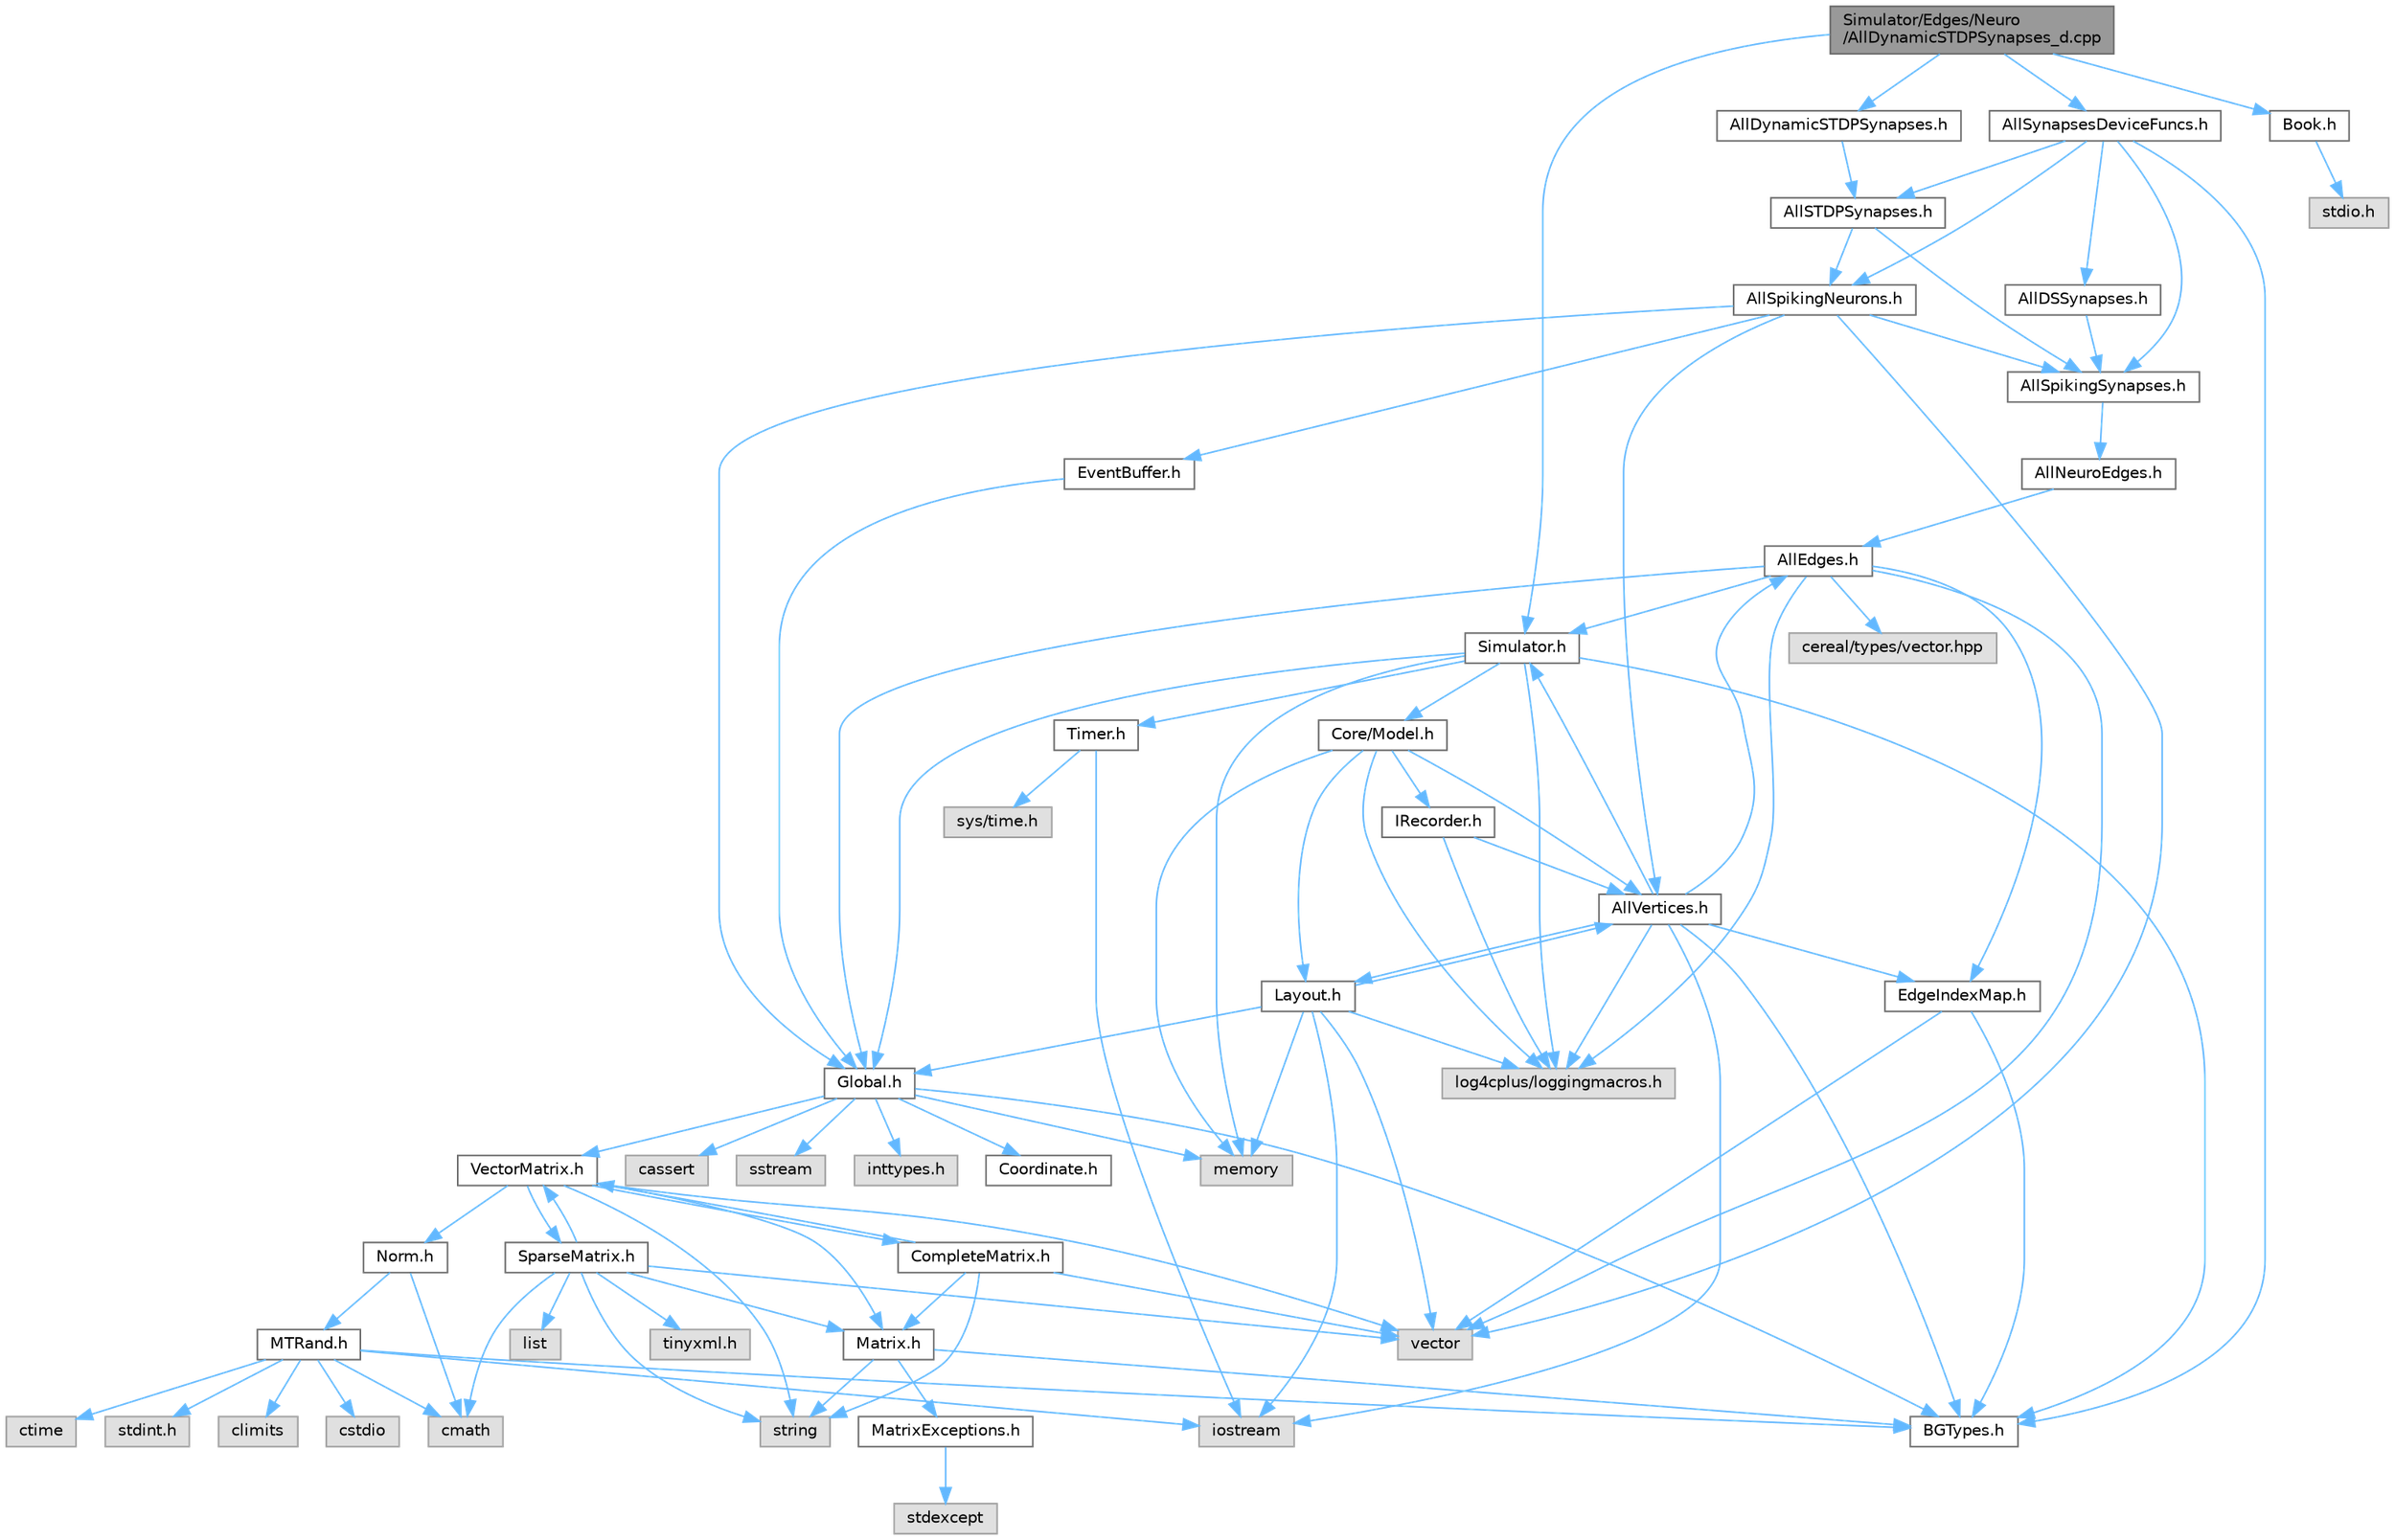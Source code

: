 digraph "Simulator/Edges/Neuro/AllDynamicSTDPSynapses_d.cpp"
{
 // LATEX_PDF_SIZE
  bgcolor="transparent";
  edge [fontname=Helvetica,fontsize=10,labelfontname=Helvetica,labelfontsize=10];
  node [fontname=Helvetica,fontsize=10,shape=box,height=0.2,width=0.4];
  Node1 [id="Node000001",label="Simulator/Edges/Neuro\l/AllDynamicSTDPSynapses_d.cpp",height=0.2,width=0.4,color="gray40", fillcolor="grey60", style="filled", fontcolor="black",tooltip="A container of all dynamic STDP synapse data."];
  Node1 -> Node2 [id="edge1_Node000001_Node000002",color="steelblue1",style="solid",tooltip=" "];
  Node2 [id="Node000002",label="AllDynamicSTDPSynapses.h",height=0.2,width=0.4,color="grey40", fillcolor="white", style="filled",URL="$_all_dynamic_s_t_d_p_synapses_8h.html",tooltip="A container of all dynamic STDP synapse data."];
  Node2 -> Node3 [id="edge2_Node000002_Node000003",color="steelblue1",style="solid",tooltip=" "];
  Node3 [id="Node000003",label="AllSTDPSynapses.h",height=0.2,width=0.4,color="grey40", fillcolor="white", style="filled",URL="$_all_s_t_d_p_synapses_8h.html",tooltip="A container of all STDP synapse data."];
  Node3 -> Node4 [id="edge3_Node000003_Node000004",color="steelblue1",style="solid",tooltip=" "];
  Node4 [id="Node000004",label="AllSpikingNeurons.h",height=0.2,width=0.4,color="grey40", fillcolor="white", style="filled",URL="$_all_spiking_neurons_8h.html",tooltip="A container of all spiking neuron data."];
  Node4 -> Node5 [id="edge4_Node000004_Node000005",color="steelblue1",style="solid",tooltip=" "];
  Node5 [id="Node000005",label="AllSpikingSynapses.h",height=0.2,width=0.4,color="grey40", fillcolor="white", style="filled",URL="$_all_spiking_synapses_8h.html",tooltip="A container of all spiking synapse data."];
  Node5 -> Node6 [id="edge5_Node000005_Node000006",color="steelblue1",style="solid",tooltip=" "];
  Node6 [id="Node000006",label="AllNeuroEdges.h",height=0.2,width=0.4,color="grey40", fillcolor="white", style="filled",URL="$_all_neuro_edges_8h.html",tooltip="A container of all edge data."];
  Node6 -> Node7 [id="edge6_Node000006_Node000007",color="steelblue1",style="solid",tooltip=" "];
  Node7 [id="Node000007",label="AllEdges.h",height=0.2,width=0.4,color="grey40", fillcolor="white", style="filled",URL="$_all_edges_8h.html",tooltip="An interface and top level implementation for edge classes."];
  Node7 -> Node8 [id="edge7_Node000007_Node000008",color="steelblue1",style="solid",tooltip=" "];
  Node8 [id="Node000008",label="EdgeIndexMap.h",height=0.2,width=0.4,color="grey40", fillcolor="white", style="filled",URL="$_edge_index_map_8h.html",tooltip="A structure maintains outgoing and edges list (forward map)."];
  Node8 -> Node9 [id="edge8_Node000008_Node000009",color="steelblue1",style="solid",tooltip=" "];
  Node9 [id="Node000009",label="BGTypes.h",height=0.2,width=0.4,color="grey40", fillcolor="white", style="filled",URL="$_b_g_types_8h.html",tooltip="Used to define uniform data type sizes based for all operating systems. Also used to test the speed o..."];
  Node8 -> Node10 [id="edge9_Node000008_Node000010",color="steelblue1",style="solid",tooltip=" "];
  Node10 [id="Node000010",label="vector",height=0.2,width=0.4,color="grey60", fillcolor="#E0E0E0", style="filled",tooltip=" "];
  Node7 -> Node11 [id="edge10_Node000007_Node000011",color="steelblue1",style="solid",tooltip=" "];
  Node11 [id="Node000011",label="Global.h",height=0.2,width=0.4,color="grey40", fillcolor="white", style="filled",URL="$_global_8h.html",tooltip="Globally available functions/variables and default parameter values."];
  Node11 -> Node12 [id="edge11_Node000011_Node000012",color="steelblue1",style="solid",tooltip=" "];
  Node12 [id="Node000012",label="cassert",height=0.2,width=0.4,color="grey60", fillcolor="#E0E0E0", style="filled",tooltip=" "];
  Node11 -> Node13 [id="edge12_Node000011_Node000013",color="steelblue1",style="solid",tooltip=" "];
  Node13 [id="Node000013",label="memory",height=0.2,width=0.4,color="grey60", fillcolor="#E0E0E0", style="filled",tooltip=" "];
  Node11 -> Node14 [id="edge13_Node000011_Node000014",color="steelblue1",style="solid",tooltip=" "];
  Node14 [id="Node000014",label="sstream",height=0.2,width=0.4,color="grey60", fillcolor="#E0E0E0", style="filled",tooltip=" "];
  Node11 -> Node15 [id="edge14_Node000011_Node000015",color="steelblue1",style="solid",tooltip=" "];
  Node15 [id="Node000015",label="inttypes.h",height=0.2,width=0.4,color="grey60", fillcolor="#E0E0E0", style="filled",tooltip=" "];
  Node11 -> Node9 [id="edge15_Node000011_Node000009",color="steelblue1",style="solid",tooltip=" "];
  Node11 -> Node16 [id="edge16_Node000011_Node000016",color="steelblue1",style="solid",tooltip=" "];
  Node16 [id="Node000016",label="Coordinate.h",height=0.2,width=0.4,color="grey40", fillcolor="white", style="filled",URL="$_coordinate_8h.html",tooltip="A container for 2-dimensional coordinates."];
  Node11 -> Node17 [id="edge17_Node000011_Node000017",color="steelblue1",style="solid",tooltip=" "];
  Node17 [id="Node000017",label="VectorMatrix.h",height=0.2,width=0.4,color="grey40", fillcolor="white", style="filled",URL="$_vector_matrix_8h.html",tooltip="An efficient implementation of a dynamically-allocated 1D array."];
  Node17 -> Node18 [id="edge18_Node000017_Node000018",color="steelblue1",style="solid",tooltip=" "];
  Node18 [id="Node000018",label="CompleteMatrix.h",height=0.2,width=0.4,color="grey40", fillcolor="white", style="filled",URL="$_complete_matrix_8h.html",tooltip="An efficient implementation of a dynamically-allocated 2D array."];
  Node18 -> Node19 [id="edge19_Node000018_Node000019",color="steelblue1",style="solid",tooltip=" "];
  Node19 [id="Node000019",label="Matrix.h",height=0.2,width=0.4,color="grey40", fillcolor="white", style="filled",URL="$_matrix_8h.html",tooltip="Abstract base class for Matrices."];
  Node19 -> Node9 [id="edge20_Node000019_Node000009",color="steelblue1",style="solid",tooltip=" "];
  Node19 -> Node20 [id="edge21_Node000019_Node000020",color="steelblue1",style="solid",tooltip=" "];
  Node20 [id="Node000020",label="MatrixExceptions.h",height=0.2,width=0.4,color="grey40", fillcolor="white", style="filled",URL="$_matrix_exceptions_8h.html",tooltip="Exception class hierarchy for Matrix classes."];
  Node20 -> Node21 [id="edge22_Node000020_Node000021",color="steelblue1",style="solid",tooltip=" "];
  Node21 [id="Node000021",label="stdexcept",height=0.2,width=0.4,color="grey60", fillcolor="#E0E0E0", style="filled",tooltip=" "];
  Node19 -> Node22 [id="edge23_Node000019_Node000022",color="steelblue1",style="solid",tooltip=" "];
  Node22 [id="Node000022",label="string",height=0.2,width=0.4,color="grey60", fillcolor="#E0E0E0", style="filled",tooltip=" "];
  Node18 -> Node17 [id="edge24_Node000018_Node000017",color="steelblue1",style="solid",tooltip=" "];
  Node18 -> Node22 [id="edge25_Node000018_Node000022",color="steelblue1",style="solid",tooltip=" "];
  Node18 -> Node10 [id="edge26_Node000018_Node000010",color="steelblue1",style="solid",tooltip=" "];
  Node17 -> Node19 [id="edge27_Node000017_Node000019",color="steelblue1",style="solid",tooltip=" "];
  Node17 -> Node23 [id="edge28_Node000017_Node000023",color="steelblue1",style="solid",tooltip=" "];
  Node23 [id="Node000023",label="Norm.h",height=0.2,width=0.4,color="grey40", fillcolor="white", style="filled",URL="$_norm_8h.html",tooltip="Normally distributed random numbers."];
  Node23 -> Node24 [id="edge29_Node000023_Node000024",color="steelblue1",style="solid",tooltip=" "];
  Node24 [id="Node000024",label="MTRand.h",height=0.2,width=0.4,color="grey40", fillcolor="white", style="filled",URL="$_m_t_rand_8h.html",tooltip="Mersenne Twister logic from Nvidia."];
  Node24 -> Node9 [id="edge30_Node000024_Node000009",color="steelblue1",style="solid",tooltip=" "];
  Node24 -> Node25 [id="edge31_Node000024_Node000025",color="steelblue1",style="solid",tooltip=" "];
  Node25 [id="Node000025",label="climits",height=0.2,width=0.4,color="grey60", fillcolor="#E0E0E0", style="filled",tooltip=" "];
  Node24 -> Node26 [id="edge32_Node000024_Node000026",color="steelblue1",style="solid",tooltip=" "];
  Node26 [id="Node000026",label="cmath",height=0.2,width=0.4,color="grey60", fillcolor="#E0E0E0", style="filled",tooltip=" "];
  Node24 -> Node27 [id="edge33_Node000024_Node000027",color="steelblue1",style="solid",tooltip=" "];
  Node27 [id="Node000027",label="cstdio",height=0.2,width=0.4,color="grey60", fillcolor="#E0E0E0", style="filled",tooltip=" "];
  Node24 -> Node28 [id="edge34_Node000024_Node000028",color="steelblue1",style="solid",tooltip=" "];
  Node28 [id="Node000028",label="ctime",height=0.2,width=0.4,color="grey60", fillcolor="#E0E0E0", style="filled",tooltip=" "];
  Node24 -> Node29 [id="edge35_Node000024_Node000029",color="steelblue1",style="solid",tooltip=" "];
  Node29 [id="Node000029",label="iostream",height=0.2,width=0.4,color="grey60", fillcolor="#E0E0E0", style="filled",tooltip=" "];
  Node24 -> Node30 [id="edge36_Node000024_Node000030",color="steelblue1",style="solid",tooltip=" "];
  Node30 [id="Node000030",label="stdint.h",height=0.2,width=0.4,color="grey60", fillcolor="#E0E0E0", style="filled",tooltip=" "];
  Node23 -> Node26 [id="edge37_Node000023_Node000026",color="steelblue1",style="solid",tooltip=" "];
  Node17 -> Node31 [id="edge38_Node000017_Node000031",color="steelblue1",style="solid",tooltip=" "];
  Node31 [id="Node000031",label="SparseMatrix.h",height=0.2,width=0.4,color="grey40", fillcolor="white", style="filled",URL="$_sparse_matrix_8h.html",tooltip="An efficient implementation of a dynamically-allocated 2D sparse array."];
  Node31 -> Node19 [id="edge39_Node000031_Node000019",color="steelblue1",style="solid",tooltip=" "];
  Node31 -> Node17 [id="edge40_Node000031_Node000017",color="steelblue1",style="solid",tooltip=" "];
  Node31 -> Node32 [id="edge41_Node000031_Node000032",color="steelblue1",style="solid",tooltip=" "];
  Node32 [id="Node000032",label="tinyxml.h",height=0.2,width=0.4,color="grey60", fillcolor="#E0E0E0", style="filled",tooltip=" "];
  Node31 -> Node26 [id="edge42_Node000031_Node000026",color="steelblue1",style="solid",tooltip=" "];
  Node31 -> Node33 [id="edge43_Node000031_Node000033",color="steelblue1",style="solid",tooltip=" "];
  Node33 [id="Node000033",label="list",height=0.2,width=0.4,color="grey60", fillcolor="#E0E0E0", style="filled",tooltip=" "];
  Node31 -> Node22 [id="edge44_Node000031_Node000022",color="steelblue1",style="solid",tooltip=" "];
  Node31 -> Node10 [id="edge45_Node000031_Node000010",color="steelblue1",style="solid",tooltip=" "];
  Node17 -> Node22 [id="edge46_Node000017_Node000022",color="steelblue1",style="solid",tooltip=" "];
  Node17 -> Node10 [id="edge47_Node000017_Node000010",color="steelblue1",style="solid",tooltip=" "];
  Node7 -> Node34 [id="edge48_Node000007_Node000034",color="steelblue1",style="solid",tooltip=" "];
  Node34 [id="Node000034",label="Simulator.h",height=0.2,width=0.4,color="grey40", fillcolor="white", style="filled",URL="$_simulator_8h.html",tooltip="Platform independent base class for the Brain Grid simulator. Simulator is a singleton class (a class..."];
  Node34 -> Node9 [id="edge49_Node000034_Node000009",color="steelblue1",style="solid",tooltip=" "];
  Node34 -> Node35 [id="edge50_Node000034_Node000035",color="steelblue1",style="solid",tooltip=" "];
  Node35 [id="Node000035",label="Core/Model.h",height=0.2,width=0.4,color="grey40", fillcolor="white", style="filled",URL="$_model_8h.html",tooltip="Implementation of Model for graph-based networks."];
  Node35 -> Node36 [id="edge51_Node000035_Node000036",color="steelblue1",style="solid",tooltip=" "];
  Node36 [id="Node000036",label="AllVertices.h",height=0.2,width=0.4,color="grey40", fillcolor="white", style="filled",URL="$_all_vertices_8h.html",tooltip="A container of the base class of all vertex data."];
  Node36 -> Node7 [id="edge52_Node000036_Node000007",color="steelblue1",style="solid",tooltip=" "];
  Node36 -> Node9 [id="edge53_Node000036_Node000009",color="steelblue1",style="solid",tooltip=" "];
  Node36 -> Node8 [id="edge54_Node000036_Node000008",color="steelblue1",style="solid",tooltip=" "];
  Node36 -> Node37 [id="edge55_Node000036_Node000037",color="steelblue1",style="solid",tooltip=" "];
  Node37 [id="Node000037",label="Layout.h",height=0.2,width=0.4,color="grey40", fillcolor="white", style="filled",URL="$_layout_8h.html",tooltip="The Layout class defines the layout of neurons in neural networks."];
  Node37 -> Node36 [id="edge56_Node000037_Node000036",color="steelblue1",style="solid",tooltip=" "];
  Node37 -> Node11 [id="edge57_Node000037_Node000011",color="steelblue1",style="solid",tooltip=" "];
  Node37 -> Node29 [id="edge58_Node000037_Node000029",color="steelblue1",style="solid",tooltip=" "];
  Node37 -> Node38 [id="edge59_Node000037_Node000038",color="steelblue1",style="solid",tooltip=" "];
  Node38 [id="Node000038",label="log4cplus/loggingmacros.h",height=0.2,width=0.4,color="grey60", fillcolor="#E0E0E0", style="filled",tooltip=" "];
  Node37 -> Node13 [id="edge60_Node000037_Node000013",color="steelblue1",style="solid",tooltip=" "];
  Node37 -> Node10 [id="edge61_Node000037_Node000010",color="steelblue1",style="solid",tooltip=" "];
  Node36 -> Node34 [id="edge62_Node000036_Node000034",color="steelblue1",style="solid",tooltip=" "];
  Node36 -> Node29 [id="edge63_Node000036_Node000029",color="steelblue1",style="solid",tooltip=" "];
  Node36 -> Node38 [id="edge64_Node000036_Node000038",color="steelblue1",style="solid",tooltip=" "];
  Node35 -> Node39 [id="edge65_Node000035_Node000039",color="steelblue1",style="solid",tooltip=" "];
  Node39 [id="Node000039",label="IRecorder.h",height=0.2,width=0.4,color="grey40", fillcolor="white", style="filled",URL="$_i_recorder_8h.html",tooltip="An interface for recording spikes history."];
  Node39 -> Node36 [id="edge66_Node000039_Node000036",color="steelblue1",style="solid",tooltip=" "];
  Node39 -> Node38 [id="edge67_Node000039_Node000038",color="steelblue1",style="solid",tooltip=" "];
  Node35 -> Node37 [id="edge68_Node000035_Node000037",color="steelblue1",style="solid",tooltip=" "];
  Node35 -> Node38 [id="edge69_Node000035_Node000038",color="steelblue1",style="solid",tooltip=" "];
  Node35 -> Node13 [id="edge70_Node000035_Node000013",color="steelblue1",style="solid",tooltip=" "];
  Node34 -> Node11 [id="edge71_Node000034_Node000011",color="steelblue1",style="solid",tooltip=" "];
  Node34 -> Node38 [id="edge72_Node000034_Node000038",color="steelblue1",style="solid",tooltip=" "];
  Node34 -> Node13 [id="edge73_Node000034_Node000013",color="steelblue1",style="solid",tooltip=" "];
  Node34 -> Node40 [id="edge74_Node000034_Node000040",color="steelblue1",style="solid",tooltip=" "];
  Node40 [id="Node000040",label="Timer.h",height=0.2,width=0.4,color="grey40", fillcolor="white", style="filled",URL="$_timer_8h.html",tooltip="Timer class, from CSS432."];
  Node40 -> Node29 [id="edge75_Node000040_Node000029",color="steelblue1",style="solid",tooltip=" "];
  Node40 -> Node41 [id="edge76_Node000040_Node000041",color="steelblue1",style="solid",tooltip=" "];
  Node41 [id="Node000041",label="sys/time.h",height=0.2,width=0.4,color="grey60", fillcolor="#E0E0E0", style="filled",tooltip=" "];
  Node7 -> Node42 [id="edge77_Node000007_Node000042",color="steelblue1",style="solid",tooltip=" "];
  Node42 [id="Node000042",label="cereal/types/vector.hpp",height=0.2,width=0.4,color="grey60", fillcolor="#E0E0E0", style="filled",tooltip=" "];
  Node7 -> Node38 [id="edge78_Node000007_Node000038",color="steelblue1",style="solid",tooltip=" "];
  Node7 -> Node10 [id="edge79_Node000007_Node000010",color="steelblue1",style="solid",tooltip=" "];
  Node4 -> Node36 [id="edge80_Node000004_Node000036",color="steelblue1",style="solid",tooltip=" "];
  Node4 -> Node43 [id="edge81_Node000004_Node000043",color="steelblue1",style="solid",tooltip=" "];
  Node43 [id="Node000043",label="EventBuffer.h",height=0.2,width=0.4,color="grey40", fillcolor="white", style="filled",URL="$_event_buffer_8h.html",tooltip="Encapsulation of vertex event buffering."];
  Node43 -> Node11 [id="edge82_Node000043_Node000011",color="steelblue1",style="solid",tooltip=" "];
  Node4 -> Node11 [id="edge83_Node000004_Node000011",color="steelblue1",style="solid",tooltip=" "];
  Node4 -> Node10 [id="edge84_Node000004_Node000010",color="steelblue1",style="solid",tooltip=" "];
  Node3 -> Node5 [id="edge85_Node000003_Node000005",color="steelblue1",style="solid",tooltip=" "];
  Node1 -> Node44 [id="edge86_Node000001_Node000044",color="steelblue1",style="solid",tooltip=" "];
  Node44 [id="Node000044",label="AllSynapsesDeviceFuncs.h",height=0.2,width=0.4,color="grey40", fillcolor="white", style="filled",URL="$_all_synapses_device_funcs_8h.html",tooltip="Device functions for synapse data."];
  Node44 -> Node45 [id="edge87_Node000044_Node000045",color="steelblue1",style="solid",tooltip=" "];
  Node45 [id="Node000045",label="AllDSSynapses.h",height=0.2,width=0.4,color="grey40", fillcolor="white", style="filled",URL="$_all_d_s_synapses_8h.html",tooltip="A container of all DS synapse data."];
  Node45 -> Node5 [id="edge88_Node000045_Node000005",color="steelblue1",style="solid",tooltip=" "];
  Node44 -> Node3 [id="edge89_Node000044_Node000003",color="steelblue1",style="solid",tooltip=" "];
  Node44 -> Node4 [id="edge90_Node000044_Node000004",color="steelblue1",style="solid",tooltip=" "];
  Node44 -> Node5 [id="edge91_Node000044_Node000005",color="steelblue1",style="solid",tooltip=" "];
  Node44 -> Node9 [id="edge92_Node000044_Node000009",color="steelblue1",style="solid",tooltip=" "];
  Node1 -> Node46 [id="edge93_Node000001_Node000046",color="steelblue1",style="solid",tooltip=" "];
  Node46 [id="Node000046",label="Book.h",height=0.2,width=0.4,color="grey40", fillcolor="white", style="filled",URL="$_book_8h.html",tooltip="Handles CUDA exceptions."];
  Node46 -> Node47 [id="edge94_Node000046_Node000047",color="steelblue1",style="solid",tooltip=" "];
  Node47 [id="Node000047",label="stdio.h",height=0.2,width=0.4,color="grey60", fillcolor="#E0E0E0", style="filled",tooltip=" "];
  Node1 -> Node34 [id="edge95_Node000001_Node000034",color="steelblue1",style="solid",tooltip=" "];
}
